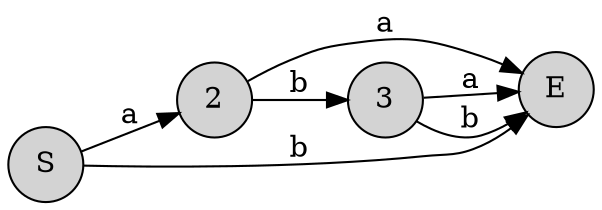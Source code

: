 
digraph {
rankdir=LR;
node [shape = circle; style = filled;];
0->2[label="a"];
0->1[label="b"];
2->1[label="a"];
2->3[label="b"];
3->1[label="a"];
3->1[label="b"];
0 [label="S";]
1 [label="E";]
2 [label="2";]
3 [label="3";]
}


